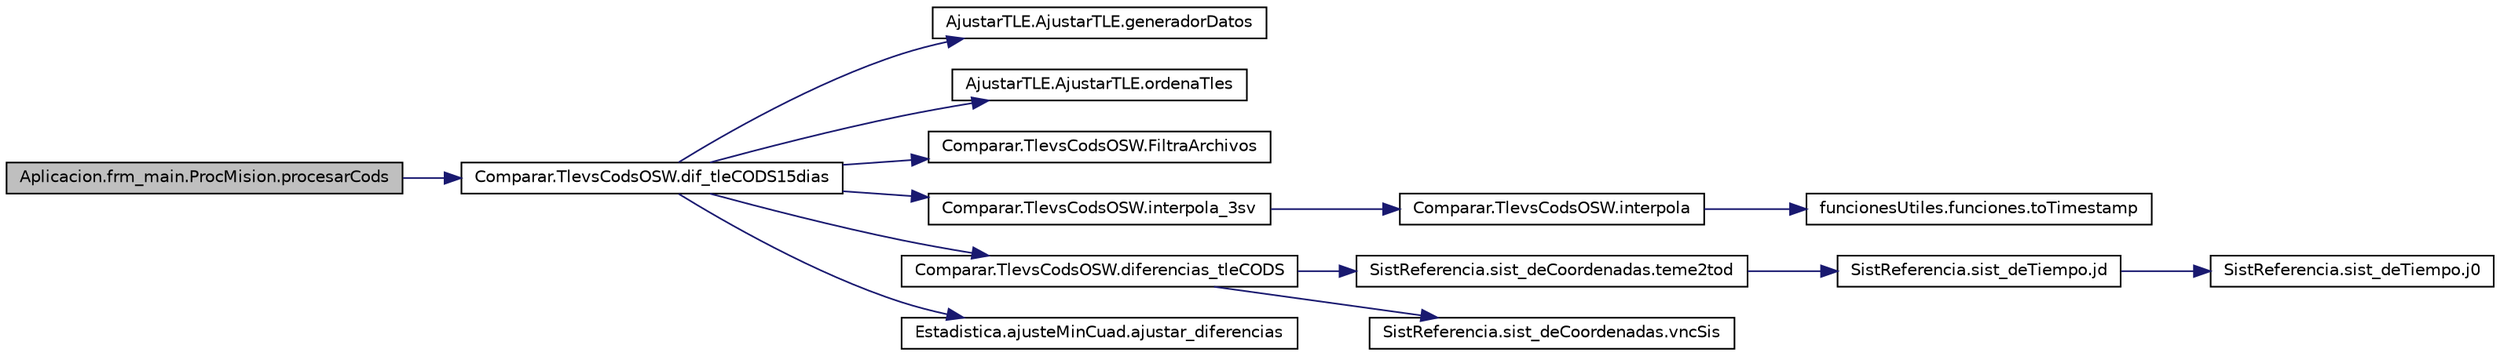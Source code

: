 digraph G
{
  edge [fontname="Helvetica",fontsize="10",labelfontname="Helvetica",labelfontsize="10"];
  node [fontname="Helvetica",fontsize="10",shape=record];
  rankdir="LR";
  Node1 [label="Aplicacion.frm_main.ProcMision.procesarCods",height=0.2,width=0.4,color="black", fillcolor="grey75", style="filled" fontcolor="black"];
  Node1 -> Node2 [color="midnightblue",fontsize="10",style="solid"];
  Node2 [label="Comparar.TlevsCodsOSW.dif_tleCODS15dias",height=0.2,width=0.4,color="black", fillcolor="white", style="filled",URL="$namespace_comparar_1_1_tlevs_cods_o_s_w.html#a6a99a99f88bff2b4a515cba6aa466a88"];
  Node2 -> Node3 [color="midnightblue",fontsize="10",style="solid"];
  Node3 [label="AjustarTLE.AjustarTLE.generadorDatos",height=0.2,width=0.4,color="black", fillcolor="white", style="filled",URL="$namespace_ajustar_t_l_e_1_1_ajustar_t_l_e.html#ac352fb5d30dae7100bfa677e5a33fb7b"];
  Node2 -> Node4 [color="midnightblue",fontsize="10",style="solid"];
  Node4 [label="AjustarTLE.AjustarTLE.ordenaTles",height=0.2,width=0.4,color="black", fillcolor="white", style="filled",URL="$namespace_ajustar_t_l_e_1_1_ajustar_t_l_e.html#af6f0f78d827900de034dde2317641d71"];
  Node2 -> Node5 [color="midnightblue",fontsize="10",style="solid"];
  Node5 [label="Comparar.TlevsCodsOSW.FiltraArchivos",height=0.2,width=0.4,color="black", fillcolor="white", style="filled",URL="$namespace_comparar_1_1_tlevs_cods_o_s_w.html#ae35fa90ace9d99f00529dfb4c37791ed"];
  Node2 -> Node6 [color="midnightblue",fontsize="10",style="solid"];
  Node6 [label="Comparar.TlevsCodsOSW.interpola_3sv",height=0.2,width=0.4,color="black", fillcolor="white", style="filled",URL="$namespace_comparar_1_1_tlevs_cods_o_s_w.html#a43b4c6ce3d6b53735210bd9bf7f42943"];
  Node6 -> Node7 [color="midnightblue",fontsize="10",style="solid"];
  Node7 [label="Comparar.TlevsCodsOSW.interpola",height=0.2,width=0.4,color="black", fillcolor="white", style="filled",URL="$namespace_comparar_1_1_tlevs_cods_o_s_w.html#a489657853bb99b1b74c3abb90af20e62"];
  Node7 -> Node8 [color="midnightblue",fontsize="10",style="solid"];
  Node8 [label="funcionesUtiles.funciones.toTimestamp",height=0.2,width=0.4,color="black", fillcolor="white", style="filled",URL="$namespacefunciones_utiles_1_1funciones.html#a3d74c0520a16933699930e2937322d1a"];
  Node2 -> Node9 [color="midnightblue",fontsize="10",style="solid"];
  Node9 [label="Comparar.TlevsCodsOSW.diferencias_tleCODS",height=0.2,width=0.4,color="black", fillcolor="white", style="filled",URL="$namespace_comparar_1_1_tlevs_cods_o_s_w.html#ac1b5420da32e09d495acb8c770def128"];
  Node9 -> Node10 [color="midnightblue",fontsize="10",style="solid"];
  Node10 [label="SistReferencia.sist_deCoordenadas.teme2tod",height=0.2,width=0.4,color="black", fillcolor="white", style="filled",URL="$namespace_sist_referencia_1_1sist__de_coordenadas.html#aee17184e86131336dd2574ead19d91cc"];
  Node10 -> Node11 [color="midnightblue",fontsize="10",style="solid"];
  Node11 [label="SistReferencia.sist_deTiempo.jd",height=0.2,width=0.4,color="black", fillcolor="white", style="filled",URL="$namespace_sist_referencia_1_1sist__de_tiempo.html#a4bce296a4c0b68be2d00dd41b0f84198"];
  Node11 -> Node12 [color="midnightblue",fontsize="10",style="solid"];
  Node12 [label="SistReferencia.sist_deTiempo.j0",height=0.2,width=0.4,color="black", fillcolor="white", style="filled",URL="$namespace_sist_referencia_1_1sist__de_tiempo.html#ae2039dacf6ec7bd9234fe7fdd50fa498"];
  Node9 -> Node13 [color="midnightblue",fontsize="10",style="solid"];
  Node13 [label="SistReferencia.sist_deCoordenadas.vncSis",height=0.2,width=0.4,color="black", fillcolor="white", style="filled",URL="$namespace_sist_referencia_1_1sist__de_coordenadas.html#a8190e729516e0f1cc25eee08d0303760"];
  Node2 -> Node14 [color="midnightblue",fontsize="10",style="solid"];
  Node14 [label="Estadistica.ajusteMinCuad.ajustar_diferencias",height=0.2,width=0.4,color="black", fillcolor="white", style="filled",URL="$namespace_estadistica_1_1ajuste_min_cuad.html#aa33554754bf43adc6df315cff92367e1"];
}
